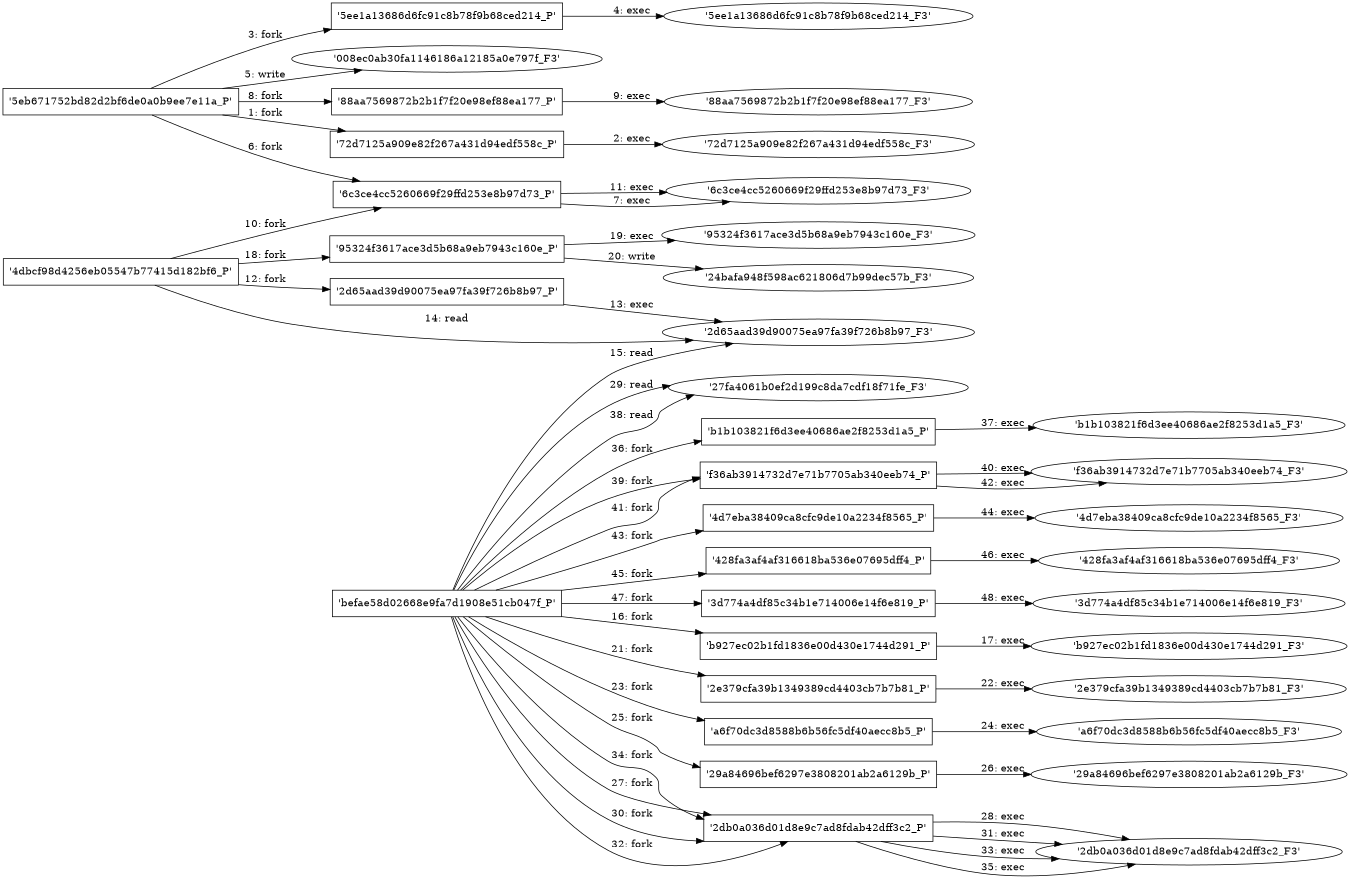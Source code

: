 digraph "D:\Learning\Paper\apt\基于CTI的攻击预警\Dataset\攻击图\ASGfromALLCTI\Vulnerability Spotlight Multiple Foscam C1 Vulnerabilities Come in to Focus.dot" {
rankdir="LR"
size="9"
fixedsize="false"
splines="true"
nodesep=0.3
ranksep=0
fontsize=10
overlap="scalexy"
engine= "neato"
	"'5eb671752bd82d2bf6de0a0b9ee7e11a_P'" [node_type=Process shape=box]
	"'72d7125a909e82f267a431d94edf558c_P'" [node_type=Process shape=box]
	"'5eb671752bd82d2bf6de0a0b9ee7e11a_P'" -> "'72d7125a909e82f267a431d94edf558c_P'" [label="1: fork"]
	"'72d7125a909e82f267a431d94edf558c_P'" [node_type=Process shape=box]
	"'72d7125a909e82f267a431d94edf558c_F3'" [node_type=File shape=ellipse]
	"'72d7125a909e82f267a431d94edf558c_P'" -> "'72d7125a909e82f267a431d94edf558c_F3'" [label="2: exec"]
	"'5eb671752bd82d2bf6de0a0b9ee7e11a_P'" [node_type=Process shape=box]
	"'5ee1a13686d6fc91c8b78f9b68ced214_P'" [node_type=Process shape=box]
	"'5eb671752bd82d2bf6de0a0b9ee7e11a_P'" -> "'5ee1a13686d6fc91c8b78f9b68ced214_P'" [label="3: fork"]
	"'5ee1a13686d6fc91c8b78f9b68ced214_P'" [node_type=Process shape=box]
	"'5ee1a13686d6fc91c8b78f9b68ced214_F3'" [node_type=File shape=ellipse]
	"'5ee1a13686d6fc91c8b78f9b68ced214_P'" -> "'5ee1a13686d6fc91c8b78f9b68ced214_F3'" [label="4: exec"]
	"'008ec0ab30fa1146186a12185a0e797f_F3'" [node_type=file shape=ellipse]
	"'5eb671752bd82d2bf6de0a0b9ee7e11a_P'" [node_type=Process shape=box]
	"'5eb671752bd82d2bf6de0a0b9ee7e11a_P'" -> "'008ec0ab30fa1146186a12185a0e797f_F3'" [label="5: write"]
	"'5eb671752bd82d2bf6de0a0b9ee7e11a_P'" [node_type=Process shape=box]
	"'6c3ce4cc5260669f29ffd253e8b97d73_P'" [node_type=Process shape=box]
	"'5eb671752bd82d2bf6de0a0b9ee7e11a_P'" -> "'6c3ce4cc5260669f29ffd253e8b97d73_P'" [label="6: fork"]
	"'6c3ce4cc5260669f29ffd253e8b97d73_P'" [node_type=Process shape=box]
	"'6c3ce4cc5260669f29ffd253e8b97d73_F3'" [node_type=File shape=ellipse]
	"'6c3ce4cc5260669f29ffd253e8b97d73_P'" -> "'6c3ce4cc5260669f29ffd253e8b97d73_F3'" [label="7: exec"]
	"'5eb671752bd82d2bf6de0a0b9ee7e11a_P'" [node_type=Process shape=box]
	"'88aa7569872b2b1f7f20e98ef88ea177_P'" [node_type=Process shape=box]
	"'5eb671752bd82d2bf6de0a0b9ee7e11a_P'" -> "'88aa7569872b2b1f7f20e98ef88ea177_P'" [label="8: fork"]
	"'88aa7569872b2b1f7f20e98ef88ea177_P'" [node_type=Process shape=box]
	"'88aa7569872b2b1f7f20e98ef88ea177_F3'" [node_type=File shape=ellipse]
	"'88aa7569872b2b1f7f20e98ef88ea177_P'" -> "'88aa7569872b2b1f7f20e98ef88ea177_F3'" [label="9: exec"]
	"'4dbcf98d4256eb05547b77415d182bf6_P'" [node_type=Process shape=box]
	"'6c3ce4cc5260669f29ffd253e8b97d73_P'" [node_type=Process shape=box]
	"'4dbcf98d4256eb05547b77415d182bf6_P'" -> "'6c3ce4cc5260669f29ffd253e8b97d73_P'" [label="10: fork"]
	"'6c3ce4cc5260669f29ffd253e8b97d73_P'" [node_type=Process shape=box]
	"'6c3ce4cc5260669f29ffd253e8b97d73_F3'" [node_type=File shape=ellipse]
	"'6c3ce4cc5260669f29ffd253e8b97d73_P'" -> "'6c3ce4cc5260669f29ffd253e8b97d73_F3'" [label="11: exec"]
	"'4dbcf98d4256eb05547b77415d182bf6_P'" [node_type=Process shape=box]
	"'2d65aad39d90075ea97fa39f726b8b97_P'" [node_type=Process shape=box]
	"'4dbcf98d4256eb05547b77415d182bf6_P'" -> "'2d65aad39d90075ea97fa39f726b8b97_P'" [label="12: fork"]
	"'2d65aad39d90075ea97fa39f726b8b97_P'" [node_type=Process shape=box]
	"'2d65aad39d90075ea97fa39f726b8b97_F3'" [node_type=File shape=ellipse]
	"'2d65aad39d90075ea97fa39f726b8b97_P'" -> "'2d65aad39d90075ea97fa39f726b8b97_F3'" [label="13: exec"]
	"'2d65aad39d90075ea97fa39f726b8b97_F3'" [node_type=file shape=ellipse]
	"'4dbcf98d4256eb05547b77415d182bf6_P'" [node_type=Process shape=box]
	"'4dbcf98d4256eb05547b77415d182bf6_P'" -> "'2d65aad39d90075ea97fa39f726b8b97_F3'" [label="14: read"]
	"'2d65aad39d90075ea97fa39f726b8b97_F3'" [node_type=file shape=ellipse]
	"'befae58d02668e9fa7d1908e51cb047f_P'" [node_type=Process shape=box]
	"'befae58d02668e9fa7d1908e51cb047f_P'" -> "'2d65aad39d90075ea97fa39f726b8b97_F3'" [label="15: read"]
	"'befae58d02668e9fa7d1908e51cb047f_P'" [node_type=Process shape=box]
	"'b927ec02b1fd1836e00d430e1744d291_P'" [node_type=Process shape=box]
	"'befae58d02668e9fa7d1908e51cb047f_P'" -> "'b927ec02b1fd1836e00d430e1744d291_P'" [label="16: fork"]
	"'b927ec02b1fd1836e00d430e1744d291_P'" [node_type=Process shape=box]
	"'b927ec02b1fd1836e00d430e1744d291_F3'" [node_type=File shape=ellipse]
	"'b927ec02b1fd1836e00d430e1744d291_P'" -> "'b927ec02b1fd1836e00d430e1744d291_F3'" [label="17: exec"]
	"'4dbcf98d4256eb05547b77415d182bf6_P'" [node_type=Process shape=box]
	"'95324f3617ace3d5b68a9eb7943c160e_P'" [node_type=Process shape=box]
	"'4dbcf98d4256eb05547b77415d182bf6_P'" -> "'95324f3617ace3d5b68a9eb7943c160e_P'" [label="18: fork"]
	"'95324f3617ace3d5b68a9eb7943c160e_P'" [node_type=Process shape=box]
	"'95324f3617ace3d5b68a9eb7943c160e_F3'" [node_type=File shape=ellipse]
	"'95324f3617ace3d5b68a9eb7943c160e_P'" -> "'95324f3617ace3d5b68a9eb7943c160e_F3'" [label="19: exec"]
	"'24bafa948f598ac621806d7b99dec57b_F3'" [node_type=file shape=ellipse]
	"'95324f3617ace3d5b68a9eb7943c160e_P'" [node_type=Process shape=box]
	"'95324f3617ace3d5b68a9eb7943c160e_P'" -> "'24bafa948f598ac621806d7b99dec57b_F3'" [label="20: write"]
	"'befae58d02668e9fa7d1908e51cb047f_P'" [node_type=Process shape=box]
	"'2e379cfa39b1349389cd4403cb7b7b81_P'" [node_type=Process shape=box]
	"'befae58d02668e9fa7d1908e51cb047f_P'" -> "'2e379cfa39b1349389cd4403cb7b7b81_P'" [label="21: fork"]
	"'2e379cfa39b1349389cd4403cb7b7b81_P'" [node_type=Process shape=box]
	"'2e379cfa39b1349389cd4403cb7b7b81_F3'" [node_type=File shape=ellipse]
	"'2e379cfa39b1349389cd4403cb7b7b81_P'" -> "'2e379cfa39b1349389cd4403cb7b7b81_F3'" [label="22: exec"]
	"'befae58d02668e9fa7d1908e51cb047f_P'" [node_type=Process shape=box]
	"'a6f70dc3d8588b6b56fc5df40aecc8b5_P'" [node_type=Process shape=box]
	"'befae58d02668e9fa7d1908e51cb047f_P'" -> "'a6f70dc3d8588b6b56fc5df40aecc8b5_P'" [label="23: fork"]
	"'a6f70dc3d8588b6b56fc5df40aecc8b5_P'" [node_type=Process shape=box]
	"'a6f70dc3d8588b6b56fc5df40aecc8b5_F3'" [node_type=File shape=ellipse]
	"'a6f70dc3d8588b6b56fc5df40aecc8b5_P'" -> "'a6f70dc3d8588b6b56fc5df40aecc8b5_F3'" [label="24: exec"]
	"'befae58d02668e9fa7d1908e51cb047f_P'" [node_type=Process shape=box]
	"'29a84696bef6297e3808201ab2a6129b_P'" [node_type=Process shape=box]
	"'befae58d02668e9fa7d1908e51cb047f_P'" -> "'29a84696bef6297e3808201ab2a6129b_P'" [label="25: fork"]
	"'29a84696bef6297e3808201ab2a6129b_P'" [node_type=Process shape=box]
	"'29a84696bef6297e3808201ab2a6129b_F3'" [node_type=File shape=ellipse]
	"'29a84696bef6297e3808201ab2a6129b_P'" -> "'29a84696bef6297e3808201ab2a6129b_F3'" [label="26: exec"]
	"'befae58d02668e9fa7d1908e51cb047f_P'" [node_type=Process shape=box]
	"'2db0a036d01d8e9c7ad8fdab42dff3c2_P'" [node_type=Process shape=box]
	"'befae58d02668e9fa7d1908e51cb047f_P'" -> "'2db0a036d01d8e9c7ad8fdab42dff3c2_P'" [label="27: fork"]
	"'2db0a036d01d8e9c7ad8fdab42dff3c2_P'" [node_type=Process shape=box]
	"'2db0a036d01d8e9c7ad8fdab42dff3c2_F3'" [node_type=File shape=ellipse]
	"'2db0a036d01d8e9c7ad8fdab42dff3c2_P'" -> "'2db0a036d01d8e9c7ad8fdab42dff3c2_F3'" [label="28: exec"]
	"'27fa4061b0ef2d199c8da7cdf18f71fe_F3'" [node_type=file shape=ellipse]
	"'befae58d02668e9fa7d1908e51cb047f_P'" [node_type=Process shape=box]
	"'befae58d02668e9fa7d1908e51cb047f_P'" -> "'27fa4061b0ef2d199c8da7cdf18f71fe_F3'" [label="29: read"]
	"'befae58d02668e9fa7d1908e51cb047f_P'" [node_type=Process shape=box]
	"'2db0a036d01d8e9c7ad8fdab42dff3c2_P'" [node_type=Process shape=box]
	"'befae58d02668e9fa7d1908e51cb047f_P'" -> "'2db0a036d01d8e9c7ad8fdab42dff3c2_P'" [label="30: fork"]
	"'2db0a036d01d8e9c7ad8fdab42dff3c2_P'" [node_type=Process shape=box]
	"'2db0a036d01d8e9c7ad8fdab42dff3c2_F3'" [node_type=File shape=ellipse]
	"'2db0a036d01d8e9c7ad8fdab42dff3c2_P'" -> "'2db0a036d01d8e9c7ad8fdab42dff3c2_F3'" [label="31: exec"]
	"'befae58d02668e9fa7d1908e51cb047f_P'" [node_type=Process shape=box]
	"'2db0a036d01d8e9c7ad8fdab42dff3c2_P'" [node_type=Process shape=box]
	"'befae58d02668e9fa7d1908e51cb047f_P'" -> "'2db0a036d01d8e9c7ad8fdab42dff3c2_P'" [label="32: fork"]
	"'2db0a036d01d8e9c7ad8fdab42dff3c2_P'" [node_type=Process shape=box]
	"'2db0a036d01d8e9c7ad8fdab42dff3c2_F3'" [node_type=File shape=ellipse]
	"'2db0a036d01d8e9c7ad8fdab42dff3c2_P'" -> "'2db0a036d01d8e9c7ad8fdab42dff3c2_F3'" [label="33: exec"]
	"'befae58d02668e9fa7d1908e51cb047f_P'" [node_type=Process shape=box]
	"'2db0a036d01d8e9c7ad8fdab42dff3c2_P'" [node_type=Process shape=box]
	"'befae58d02668e9fa7d1908e51cb047f_P'" -> "'2db0a036d01d8e9c7ad8fdab42dff3c2_P'" [label="34: fork"]
	"'2db0a036d01d8e9c7ad8fdab42dff3c2_P'" [node_type=Process shape=box]
	"'2db0a036d01d8e9c7ad8fdab42dff3c2_F3'" [node_type=File shape=ellipse]
	"'2db0a036d01d8e9c7ad8fdab42dff3c2_P'" -> "'2db0a036d01d8e9c7ad8fdab42dff3c2_F3'" [label="35: exec"]
	"'befae58d02668e9fa7d1908e51cb047f_P'" [node_type=Process shape=box]
	"'b1b103821f6d3ee40686ae2f8253d1a5_P'" [node_type=Process shape=box]
	"'befae58d02668e9fa7d1908e51cb047f_P'" -> "'b1b103821f6d3ee40686ae2f8253d1a5_P'" [label="36: fork"]
	"'b1b103821f6d3ee40686ae2f8253d1a5_P'" [node_type=Process shape=box]
	"'b1b103821f6d3ee40686ae2f8253d1a5_F3'" [node_type=File shape=ellipse]
	"'b1b103821f6d3ee40686ae2f8253d1a5_P'" -> "'b1b103821f6d3ee40686ae2f8253d1a5_F3'" [label="37: exec"]
	"'27fa4061b0ef2d199c8da7cdf18f71fe_F3'" [node_type=file shape=ellipse]
	"'befae58d02668e9fa7d1908e51cb047f_P'" [node_type=Process shape=box]
	"'befae58d02668e9fa7d1908e51cb047f_P'" -> "'27fa4061b0ef2d199c8da7cdf18f71fe_F3'" [label="38: read"]
	"'befae58d02668e9fa7d1908e51cb047f_P'" [node_type=Process shape=box]
	"'f36ab3914732d7e71b7705ab340eeb74_P'" [node_type=Process shape=box]
	"'befae58d02668e9fa7d1908e51cb047f_P'" -> "'f36ab3914732d7e71b7705ab340eeb74_P'" [label="39: fork"]
	"'f36ab3914732d7e71b7705ab340eeb74_P'" [node_type=Process shape=box]
	"'f36ab3914732d7e71b7705ab340eeb74_F3'" [node_type=File shape=ellipse]
	"'f36ab3914732d7e71b7705ab340eeb74_P'" -> "'f36ab3914732d7e71b7705ab340eeb74_F3'" [label="40: exec"]
	"'befae58d02668e9fa7d1908e51cb047f_P'" [node_type=Process shape=box]
	"'f36ab3914732d7e71b7705ab340eeb74_P'" [node_type=Process shape=box]
	"'befae58d02668e9fa7d1908e51cb047f_P'" -> "'f36ab3914732d7e71b7705ab340eeb74_P'" [label="41: fork"]
	"'f36ab3914732d7e71b7705ab340eeb74_P'" [node_type=Process shape=box]
	"'f36ab3914732d7e71b7705ab340eeb74_F3'" [node_type=File shape=ellipse]
	"'f36ab3914732d7e71b7705ab340eeb74_P'" -> "'f36ab3914732d7e71b7705ab340eeb74_F3'" [label="42: exec"]
	"'befae58d02668e9fa7d1908e51cb047f_P'" [node_type=Process shape=box]
	"'4d7eba38409ca8cfc9de10a2234f8565_P'" [node_type=Process shape=box]
	"'befae58d02668e9fa7d1908e51cb047f_P'" -> "'4d7eba38409ca8cfc9de10a2234f8565_P'" [label="43: fork"]
	"'4d7eba38409ca8cfc9de10a2234f8565_P'" [node_type=Process shape=box]
	"'4d7eba38409ca8cfc9de10a2234f8565_F3'" [node_type=File shape=ellipse]
	"'4d7eba38409ca8cfc9de10a2234f8565_P'" -> "'4d7eba38409ca8cfc9de10a2234f8565_F3'" [label="44: exec"]
	"'befae58d02668e9fa7d1908e51cb047f_P'" [node_type=Process shape=box]
	"'428fa3af4af316618ba536e07695dff4_P'" [node_type=Process shape=box]
	"'befae58d02668e9fa7d1908e51cb047f_P'" -> "'428fa3af4af316618ba536e07695dff4_P'" [label="45: fork"]
	"'428fa3af4af316618ba536e07695dff4_P'" [node_type=Process shape=box]
	"'428fa3af4af316618ba536e07695dff4_F3'" [node_type=File shape=ellipse]
	"'428fa3af4af316618ba536e07695dff4_P'" -> "'428fa3af4af316618ba536e07695dff4_F3'" [label="46: exec"]
	"'befae58d02668e9fa7d1908e51cb047f_P'" [node_type=Process shape=box]
	"'3d774a4df85c34b1e714006e14f6e819_P'" [node_type=Process shape=box]
	"'befae58d02668e9fa7d1908e51cb047f_P'" -> "'3d774a4df85c34b1e714006e14f6e819_P'" [label="47: fork"]
	"'3d774a4df85c34b1e714006e14f6e819_P'" [node_type=Process shape=box]
	"'3d774a4df85c34b1e714006e14f6e819_F3'" [node_type=File shape=ellipse]
	"'3d774a4df85c34b1e714006e14f6e819_P'" -> "'3d774a4df85c34b1e714006e14f6e819_F3'" [label="48: exec"]
}
